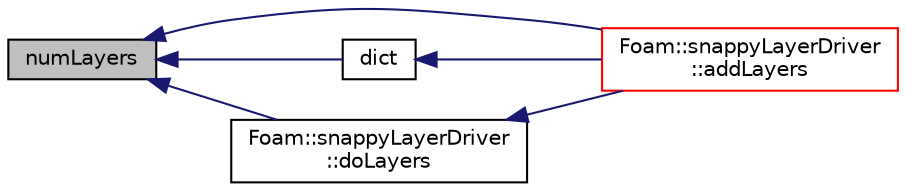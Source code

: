 digraph "numLayers"
{
  bgcolor="transparent";
  edge [fontname="Helvetica",fontsize="10",labelfontname="Helvetica",labelfontsize="10"];
  node [fontname="Helvetica",fontsize="10",shape=record];
  rankdir="LR";
  Node333 [label="numLayers",height=0.2,width=0.4,color="black", fillcolor="grey75", style="filled", fontcolor="black"];
  Node333 -> Node334 [dir="back",color="midnightblue",fontsize="10",style="solid",fontname="Helvetica"];
  Node334 [label="Foam::snappyLayerDriver\l::addLayers",height=0.2,width=0.4,color="red",URL="$a25909.html#a2654851d1ffedc26e8ff1424f7097ba6",tooltip="Add cell layers. "];
  Node333 -> Node337 [dir="back",color="midnightblue",fontsize="10",style="solid",fontname="Helvetica"];
  Node337 [label="dict",height=0.2,width=0.4,color="black",URL="$a25893.html#a19650e729ef6a0899b8fbe25f5238728"];
  Node337 -> Node334 [dir="back",color="midnightblue",fontsize="10",style="solid",fontname="Helvetica"];
  Node333 -> Node338 [dir="back",color="midnightblue",fontsize="10",style="solid",fontname="Helvetica"];
  Node338 [label="Foam::snappyLayerDriver\l::doLayers",height=0.2,width=0.4,color="black",URL="$a25909.html#a128bb8ca3845486b1c6d481160e3adb5",tooltip="Add layers according to the dictionary settings. "];
  Node338 -> Node334 [dir="back",color="midnightblue",fontsize="10",style="solid",fontname="Helvetica"];
}

